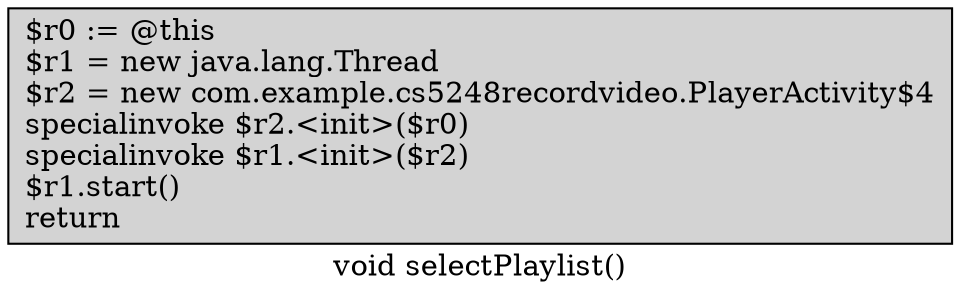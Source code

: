 digraph "void selectPlaylist()" {
    label="void selectPlaylist()";
    node [shape=box];
    "0" [style=filled,fillcolor=gray,style=filled,fillcolor=lightgray,label="$r0 := @this\l$r1 = new java.lang.Thread\l$r2 = new com.example.cs5248recordvideo.PlayerActivity$4\lspecialinvoke $r2.<init>($r0)\lspecialinvoke $r1.<init>($r2)\l$r1.start()\lreturn\l",];
}
